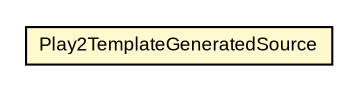 #!/usr/local/bin/dot
#
# Class diagram 
# Generated by UMLGraph version R5_6-24-gf6e263 (http://www.umlgraph.org/)
#

digraph G {
	edge [fontname="arial",fontsize=10,labelfontname="arial",labelfontsize=10];
	node [fontname="arial",fontsize=10,shape=plaintext];
	nodesep=0.25;
	ranksep=0.5;
	// com.google.code.play2.spm.template.Play2TemplateGeneratedSource
	c57 [label=<<table title="com.google.code.play2.spm.template.Play2TemplateGeneratedSource" border="0" cellborder="1" cellspacing="0" cellpadding="2" port="p" bgcolor="lemonChiffon" href="./Play2TemplateGeneratedSource.html">
		<tr><td><table border="0" cellspacing="0" cellpadding="1">
<tr><td align="center" balign="center"> Play2TemplateGeneratedSource </td></tr>
		</table></td></tr>
		</table>>, URL="./Play2TemplateGeneratedSource.html", fontname="arial", fontcolor="black", fontsize=9.0];
}

